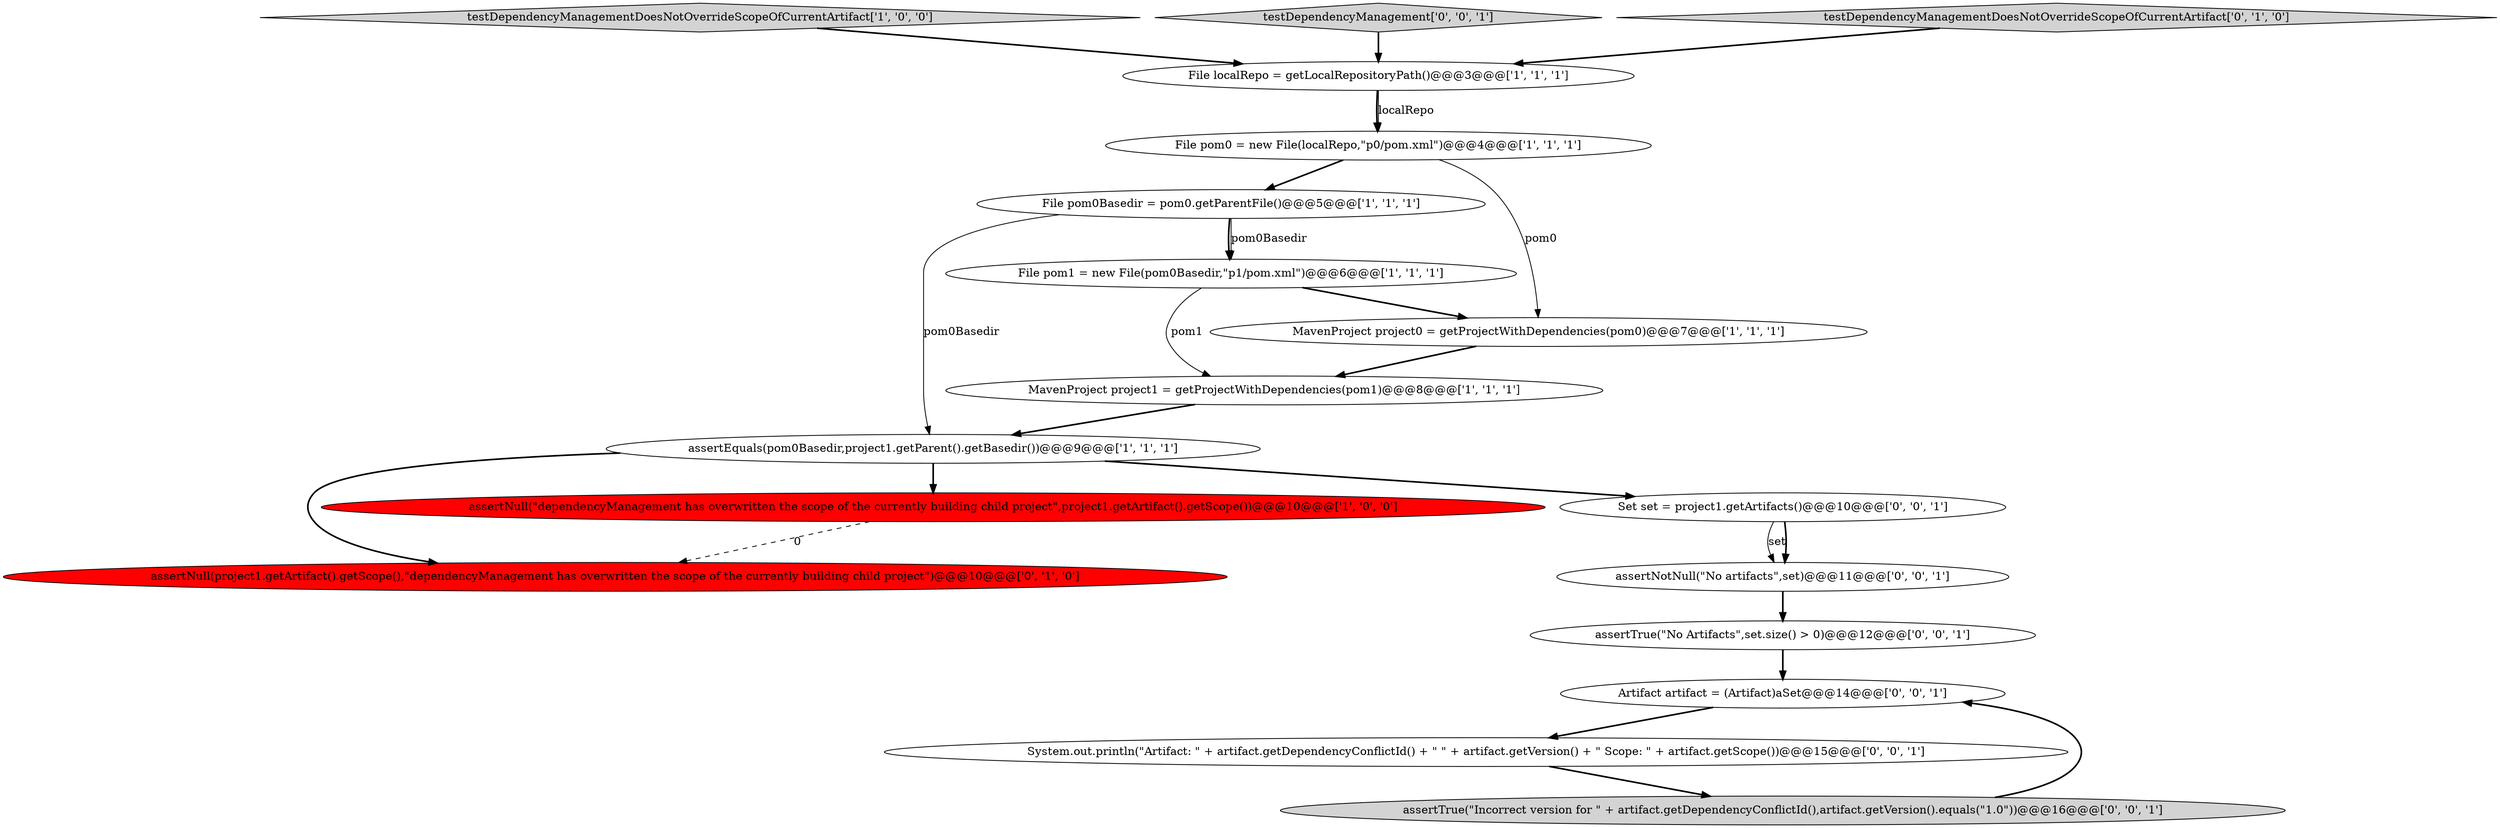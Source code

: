 digraph {
14 [style = filled, label = "assertNotNull(\"No artifacts\",set)@@@11@@@['0', '0', '1']", fillcolor = white, shape = ellipse image = "AAA0AAABBB3BBB"];
9 [style = filled, label = "assertNull(project1.getArtifact().getScope(),\"dependencyManagement has overwritten the scope of the currently building child project\")@@@10@@@['0', '1', '0']", fillcolor = red, shape = ellipse image = "AAA1AAABBB2BBB"];
6 [style = filled, label = "assertNull(\"dependencyManagement has overwritten the scope of the currently building child project\",project1.getArtifact().getScope())@@@10@@@['1', '0', '0']", fillcolor = red, shape = ellipse image = "AAA1AAABBB1BBB"];
2 [style = filled, label = "MavenProject project1 = getProjectWithDependencies(pom1)@@@8@@@['1', '1', '1']", fillcolor = white, shape = ellipse image = "AAA0AAABBB1BBB"];
3 [style = filled, label = "testDependencyManagementDoesNotOverrideScopeOfCurrentArtifact['1', '0', '0']", fillcolor = lightgray, shape = diamond image = "AAA0AAABBB1BBB"];
8 [style = filled, label = "assertEquals(pom0Basedir,project1.getParent().getBasedir())@@@9@@@['1', '1', '1']", fillcolor = white, shape = ellipse image = "AAA0AAABBB1BBB"];
0 [style = filled, label = "File pom0 = new File(localRepo,\"p0/pom.xml\")@@@4@@@['1', '1', '1']", fillcolor = white, shape = ellipse image = "AAA0AAABBB1BBB"];
11 [style = filled, label = "assertTrue(\"No Artifacts\",set.size() > 0)@@@12@@@['0', '0', '1']", fillcolor = white, shape = ellipse image = "AAA0AAABBB3BBB"];
13 [style = filled, label = "testDependencyManagement['0', '0', '1']", fillcolor = lightgray, shape = diamond image = "AAA0AAABBB3BBB"];
4 [style = filled, label = "File pom0Basedir = pom0.getParentFile()@@@5@@@['1', '1', '1']", fillcolor = white, shape = ellipse image = "AAA0AAABBB1BBB"];
12 [style = filled, label = "Set set = project1.getArtifacts()@@@10@@@['0', '0', '1']", fillcolor = white, shape = ellipse image = "AAA0AAABBB3BBB"];
15 [style = filled, label = "Artifact artifact = (Artifact)aSet@@@14@@@['0', '0', '1']", fillcolor = white, shape = ellipse image = "AAA0AAABBB3BBB"];
16 [style = filled, label = "assertTrue(\"Incorrect version for \" + artifact.getDependencyConflictId(),artifact.getVersion().equals(\"1.0\"))@@@16@@@['0', '0', '1']", fillcolor = lightgray, shape = ellipse image = "AAA0AAABBB3BBB"];
17 [style = filled, label = "System.out.println(\"Artifact: \" + artifact.getDependencyConflictId() + \" \" + artifact.getVersion() + \" Scope: \" + artifact.getScope())@@@15@@@['0', '0', '1']", fillcolor = white, shape = ellipse image = "AAA0AAABBB3BBB"];
5 [style = filled, label = "MavenProject project0 = getProjectWithDependencies(pom0)@@@7@@@['1', '1', '1']", fillcolor = white, shape = ellipse image = "AAA0AAABBB1BBB"];
1 [style = filled, label = "File localRepo = getLocalRepositoryPath()@@@3@@@['1', '1', '1']", fillcolor = white, shape = ellipse image = "AAA0AAABBB1BBB"];
7 [style = filled, label = "File pom1 = new File(pom0Basedir,\"p1/pom.xml\")@@@6@@@['1', '1', '1']", fillcolor = white, shape = ellipse image = "AAA0AAABBB1BBB"];
10 [style = filled, label = "testDependencyManagementDoesNotOverrideScopeOfCurrentArtifact['0', '1', '0']", fillcolor = lightgray, shape = diamond image = "AAA0AAABBB2BBB"];
16->15 [style = bold, label=""];
3->1 [style = bold, label=""];
6->9 [style = dashed, label="0"];
8->6 [style = bold, label=""];
1->0 [style = bold, label=""];
0->5 [style = solid, label="pom0"];
4->7 [style = bold, label=""];
11->15 [style = bold, label=""];
13->1 [style = bold, label=""];
12->14 [style = solid, label="set"];
5->2 [style = bold, label=""];
7->5 [style = bold, label=""];
15->17 [style = bold, label=""];
7->2 [style = solid, label="pom1"];
0->4 [style = bold, label=""];
4->7 [style = solid, label="pom0Basedir"];
4->8 [style = solid, label="pom0Basedir"];
12->14 [style = bold, label=""];
8->9 [style = bold, label=""];
1->0 [style = solid, label="localRepo"];
10->1 [style = bold, label=""];
14->11 [style = bold, label=""];
8->12 [style = bold, label=""];
17->16 [style = bold, label=""];
2->8 [style = bold, label=""];
}
